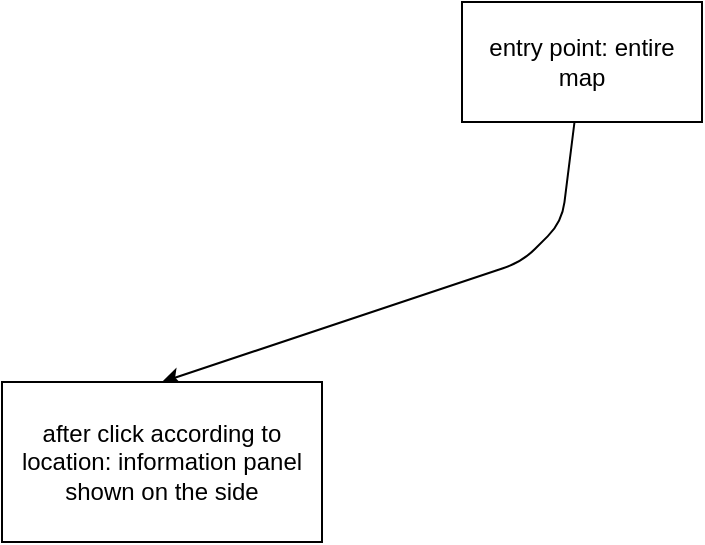 <mxfile>
    <diagram id="AQFI6UG3dmrKnwbbd0p1" name="Page-1">
        <mxGraphModel dx="820" dy="561" grid="1" gridSize="10" guides="1" tooltips="1" connect="1" arrows="1" fold="1" page="1" pageScale="1" pageWidth="850" pageHeight="1100" math="0" shadow="0">
            <root>
                <mxCell id="0"/>
                <mxCell id="1" parent="0"/>
                <mxCell id="3" style="edgeStyle=none;html=1;entryX=0.5;entryY=0;entryDx=0;entryDy=0;" edge="1" parent="1" source="2" target="4">
                    <mxGeometry relative="1" as="geometry">
                        <mxPoint x="390" y="210" as="targetPoint"/>
                        <Array as="points">
                            <mxPoint x="380" y="170"/>
                            <mxPoint x="360" y="190"/>
                        </Array>
                    </mxGeometry>
                </mxCell>
                <mxCell id="2" value="entry point: entire map" style="whiteSpace=wrap;html=1;" vertex="1" parent="1">
                    <mxGeometry x="330" y="60" width="120" height="60" as="geometry"/>
                </mxCell>
                <mxCell id="4" value="after click according to location: information panel shown on the side" style="whiteSpace=wrap;html=1;" vertex="1" parent="1">
                    <mxGeometry x="100" y="250" width="160" height="80" as="geometry"/>
                </mxCell>
            </root>
        </mxGraphModel>
    </diagram>
</mxfile>